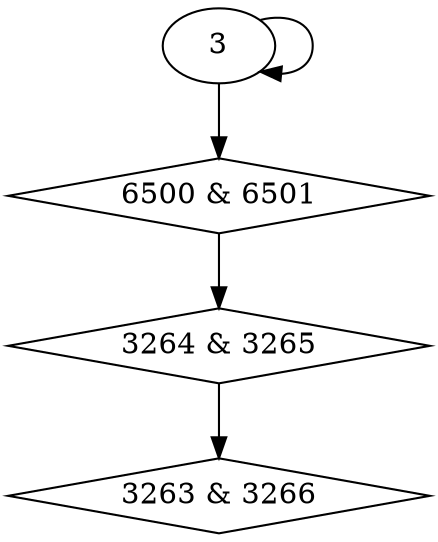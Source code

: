 digraph {
0 [label = "3263 & 3266", shape = diamond];
1 [label = "3264 & 3265", shape = diamond];
2 [label = "6500 & 6501", shape = diamond];
1 -> 0;
2 -> 1;
3 -> 2;
3 -> 3;
}

